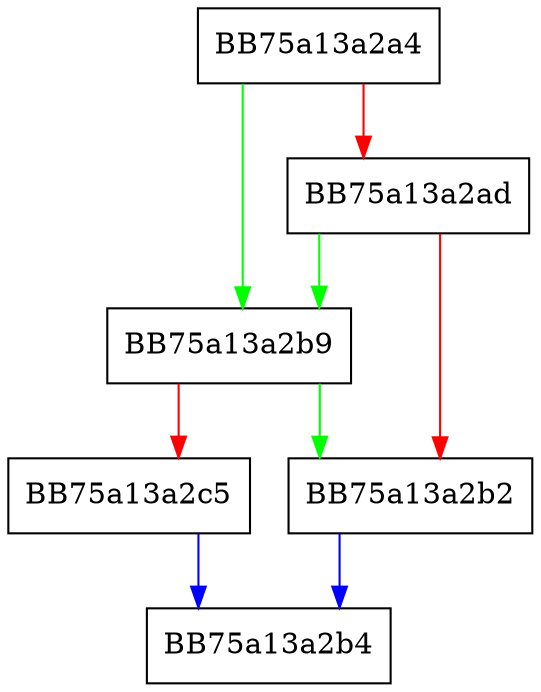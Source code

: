 digraph IsExceptionName {
  node [shape="box"];
  graph [splines=ortho];
  BB75a13a2a4 -> BB75a13a2b9 [color="green"];
  BB75a13a2a4 -> BB75a13a2ad [color="red"];
  BB75a13a2ad -> BB75a13a2b9 [color="green"];
  BB75a13a2ad -> BB75a13a2b2 [color="red"];
  BB75a13a2b2 -> BB75a13a2b4 [color="blue"];
  BB75a13a2b9 -> BB75a13a2b2 [color="green"];
  BB75a13a2b9 -> BB75a13a2c5 [color="red"];
  BB75a13a2c5 -> BB75a13a2b4 [color="blue"];
}